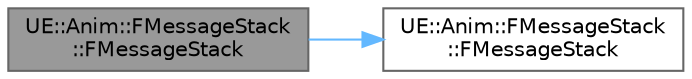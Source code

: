 digraph "UE::Anim::FMessageStack::FMessageStack"
{
 // INTERACTIVE_SVG=YES
 // LATEX_PDF_SIZE
  bgcolor="transparent";
  edge [fontname=Helvetica,fontsize=10,labelfontname=Helvetica,labelfontsize=10];
  node [fontname=Helvetica,fontsize=10,shape=box,height=0.2,width=0.4];
  rankdir="LR";
  Node1 [id="Node000001",label="UE::Anim::FMessageStack\l::FMessageStack",height=0.2,width=0.4,color="gray40", fillcolor="grey60", style="filled", fontcolor="black",tooltip=" "];
  Node1 -> Node2 [id="edge1_Node000001_Node000002",color="steelblue1",style="solid",tooltip=" "];
  Node2 [id="Node000002",label="UE::Anim::FMessageStack\l::FMessageStack",height=0.2,width=0.4,color="grey40", fillcolor="white", style="filled",URL="$d4/db2/structUE_1_1Anim_1_1FMessageStack.html#a56e600748b239f94c47885523fe2e9ae",tooltip=" "];
}
